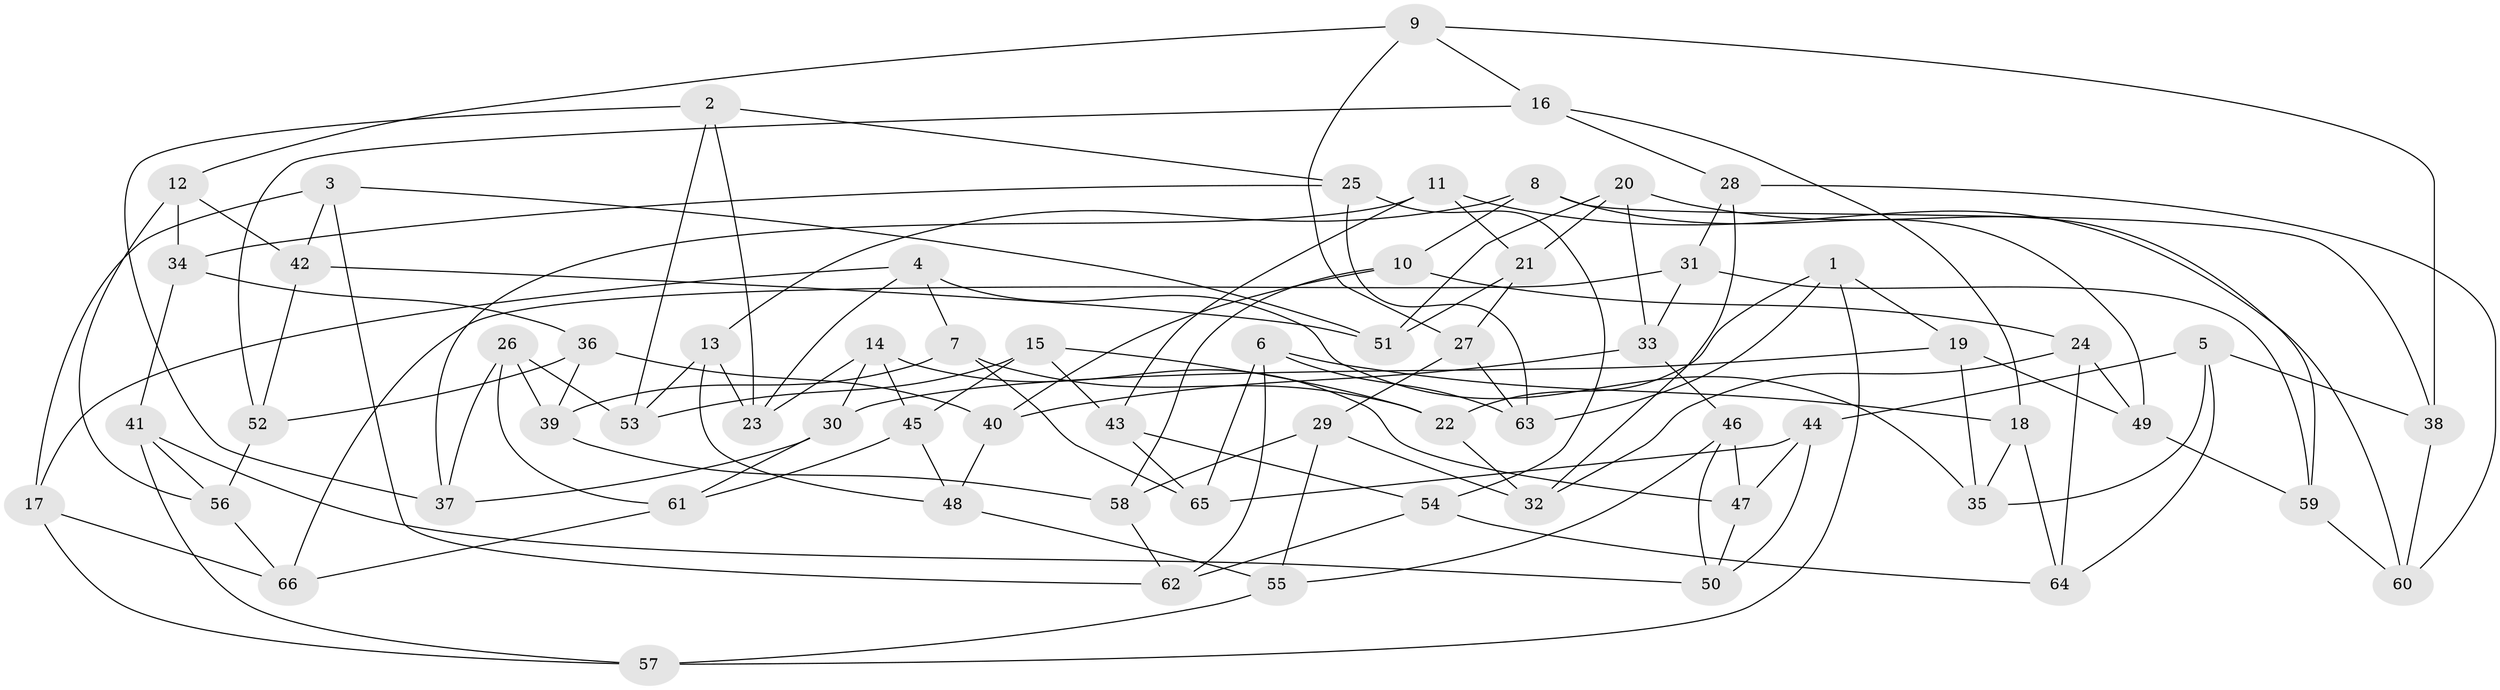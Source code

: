 // Generated by graph-tools (version 1.1) at 2025/58/03/09/25 04:58:48]
// undirected, 66 vertices, 132 edges
graph export_dot {
graph [start="1"]
  node [color=gray90,style=filled];
  1;
  2;
  3;
  4;
  5;
  6;
  7;
  8;
  9;
  10;
  11;
  12;
  13;
  14;
  15;
  16;
  17;
  18;
  19;
  20;
  21;
  22;
  23;
  24;
  25;
  26;
  27;
  28;
  29;
  30;
  31;
  32;
  33;
  34;
  35;
  36;
  37;
  38;
  39;
  40;
  41;
  42;
  43;
  44;
  45;
  46;
  47;
  48;
  49;
  50;
  51;
  52;
  53;
  54;
  55;
  56;
  57;
  58;
  59;
  60;
  61;
  62;
  63;
  64;
  65;
  66;
  1 -- 57;
  1 -- 19;
  1 -- 63;
  1 -- 22;
  2 -- 53;
  2 -- 37;
  2 -- 23;
  2 -- 25;
  3 -- 62;
  3 -- 42;
  3 -- 51;
  3 -- 17;
  4 -- 7;
  4 -- 35;
  4 -- 23;
  4 -- 17;
  5 -- 38;
  5 -- 44;
  5 -- 35;
  5 -- 64;
  6 -- 62;
  6 -- 65;
  6 -- 63;
  6 -- 18;
  7 -- 39;
  7 -- 22;
  7 -- 65;
  8 -- 38;
  8 -- 13;
  8 -- 49;
  8 -- 10;
  9 -- 12;
  9 -- 16;
  9 -- 38;
  9 -- 27;
  10 -- 40;
  10 -- 24;
  10 -- 58;
  11 -- 60;
  11 -- 21;
  11 -- 43;
  11 -- 37;
  12 -- 42;
  12 -- 34;
  12 -- 56;
  13 -- 48;
  13 -- 53;
  13 -- 23;
  14 -- 45;
  14 -- 23;
  14 -- 30;
  14 -- 47;
  15 -- 45;
  15 -- 22;
  15 -- 53;
  15 -- 43;
  16 -- 18;
  16 -- 52;
  16 -- 28;
  17 -- 66;
  17 -- 57;
  18 -- 64;
  18 -- 35;
  19 -- 35;
  19 -- 30;
  19 -- 49;
  20 -- 21;
  20 -- 59;
  20 -- 33;
  20 -- 51;
  21 -- 27;
  21 -- 51;
  22 -- 32;
  24 -- 64;
  24 -- 49;
  24 -- 32;
  25 -- 34;
  25 -- 63;
  25 -- 54;
  26 -- 61;
  26 -- 37;
  26 -- 53;
  26 -- 39;
  27 -- 29;
  27 -- 63;
  28 -- 60;
  28 -- 32;
  28 -- 31;
  29 -- 32;
  29 -- 58;
  29 -- 55;
  30 -- 61;
  30 -- 37;
  31 -- 66;
  31 -- 33;
  31 -- 59;
  33 -- 40;
  33 -- 46;
  34 -- 36;
  34 -- 41;
  36 -- 40;
  36 -- 52;
  36 -- 39;
  38 -- 60;
  39 -- 58;
  40 -- 48;
  41 -- 50;
  41 -- 57;
  41 -- 56;
  42 -- 52;
  42 -- 51;
  43 -- 65;
  43 -- 54;
  44 -- 47;
  44 -- 65;
  44 -- 50;
  45 -- 48;
  45 -- 61;
  46 -- 47;
  46 -- 50;
  46 -- 55;
  47 -- 50;
  48 -- 55;
  49 -- 59;
  52 -- 56;
  54 -- 62;
  54 -- 64;
  55 -- 57;
  56 -- 66;
  58 -- 62;
  59 -- 60;
  61 -- 66;
}
